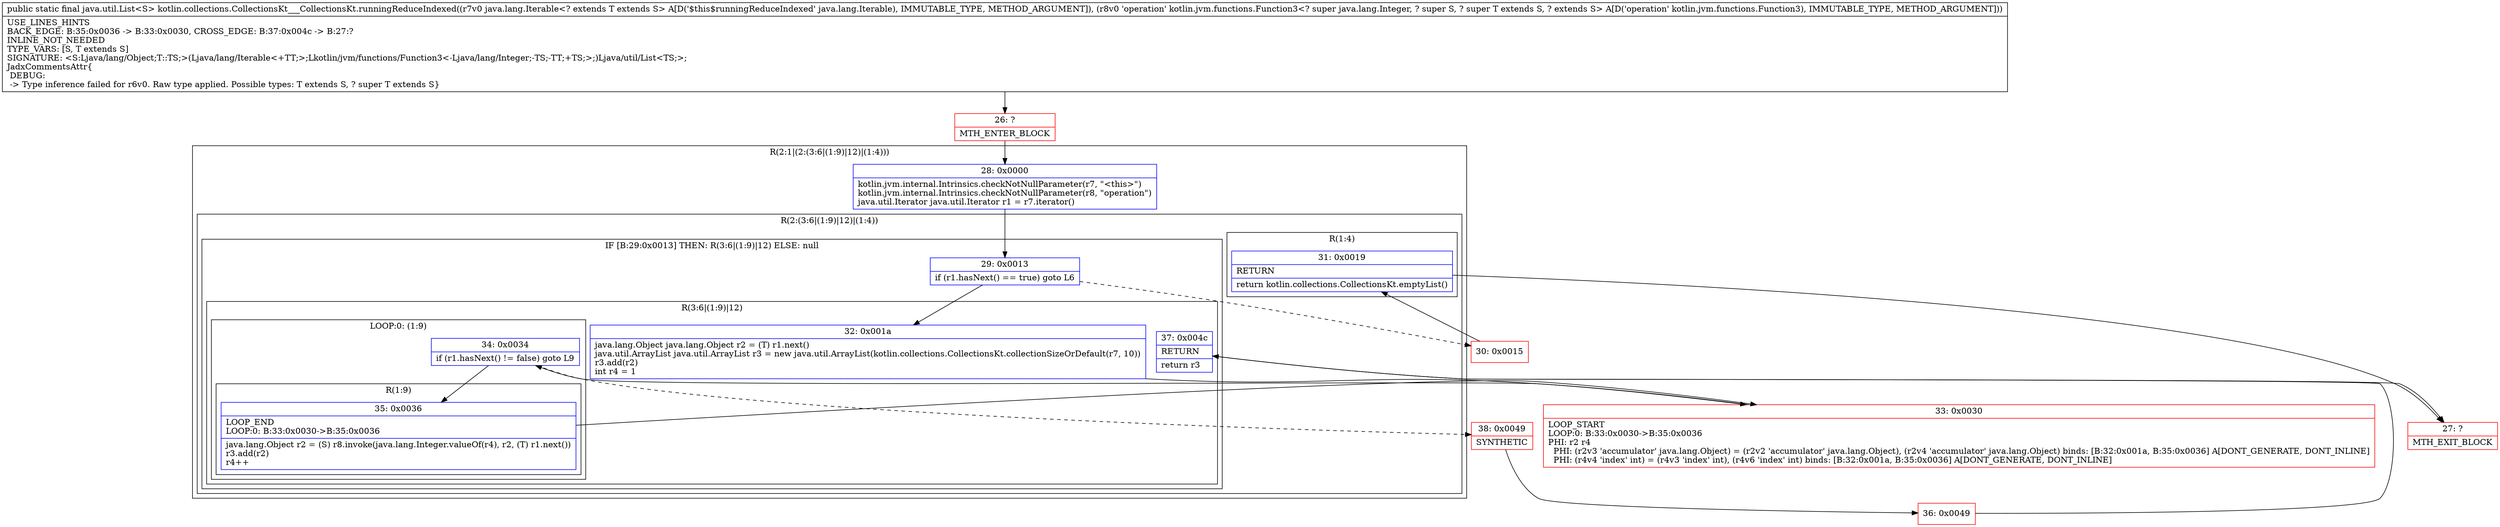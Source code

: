 digraph "CFG forkotlin.collections.CollectionsKt___CollectionsKt.runningReduceIndexed(Ljava\/lang\/Iterable;Lkotlin\/jvm\/functions\/Function3;)Ljava\/util\/List;" {
subgraph cluster_Region_1548889437 {
label = "R(2:1|(2:(3:6|(1:9)|12)|(1:4)))";
node [shape=record,color=blue];
Node_28 [shape=record,label="{28\:\ 0x0000|kotlin.jvm.internal.Intrinsics.checkNotNullParameter(r7, \"\<this\>\")\lkotlin.jvm.internal.Intrinsics.checkNotNullParameter(r8, \"operation\")\ljava.util.Iterator java.util.Iterator r1 = r7.iterator()\l}"];
subgraph cluster_Region_529784990 {
label = "R(2:(3:6|(1:9)|12)|(1:4))";
node [shape=record,color=blue];
subgraph cluster_IfRegion_347959686 {
label = "IF [B:29:0x0013] THEN: R(3:6|(1:9)|12) ELSE: null";
node [shape=record,color=blue];
Node_29 [shape=record,label="{29\:\ 0x0013|if (r1.hasNext() == true) goto L6\l}"];
subgraph cluster_Region_723620682 {
label = "R(3:6|(1:9)|12)";
node [shape=record,color=blue];
Node_32 [shape=record,label="{32\:\ 0x001a|java.lang.Object java.lang.Object r2 = (T) r1.next()\ljava.util.ArrayList java.util.ArrayList r3 = new java.util.ArrayList(kotlin.collections.CollectionsKt.collectionSizeOrDefault(r7, 10))\lr3.add(r2)\lint r4 = 1\l}"];
subgraph cluster_LoopRegion_13504795 {
label = "LOOP:0: (1:9)";
node [shape=record,color=blue];
Node_34 [shape=record,label="{34\:\ 0x0034|if (r1.hasNext() != false) goto L9\l}"];
subgraph cluster_Region_1295772826 {
label = "R(1:9)";
node [shape=record,color=blue];
Node_35 [shape=record,label="{35\:\ 0x0036|LOOP_END\lLOOP:0: B:33:0x0030\-\>B:35:0x0036\l|java.lang.Object r2 = (S) r8.invoke(java.lang.Integer.valueOf(r4), r2, (T) r1.next())\lr3.add(r2)\lr4++\l}"];
}
}
Node_37 [shape=record,label="{37\:\ 0x004c|RETURN\l|return r3\l}"];
}
}
subgraph cluster_Region_1829512530 {
label = "R(1:4)";
node [shape=record,color=blue];
Node_31 [shape=record,label="{31\:\ 0x0019|RETURN\l|return kotlin.collections.CollectionsKt.emptyList()\l}"];
}
}
}
Node_26 [shape=record,color=red,label="{26\:\ ?|MTH_ENTER_BLOCK\l}"];
Node_30 [shape=record,color=red,label="{30\:\ 0x0015}"];
Node_27 [shape=record,color=red,label="{27\:\ ?|MTH_EXIT_BLOCK\l}"];
Node_33 [shape=record,color=red,label="{33\:\ 0x0030|LOOP_START\lLOOP:0: B:33:0x0030\-\>B:35:0x0036\lPHI: r2 r4 \l  PHI: (r2v3 'accumulator' java.lang.Object) = (r2v2 'accumulator' java.lang.Object), (r2v4 'accumulator' java.lang.Object) binds: [B:32:0x001a, B:35:0x0036] A[DONT_GENERATE, DONT_INLINE]\l  PHI: (r4v4 'index' int) = (r4v3 'index' int), (r4v6 'index' int) binds: [B:32:0x001a, B:35:0x0036] A[DONT_GENERATE, DONT_INLINE]\l}"];
Node_38 [shape=record,color=red,label="{38\:\ 0x0049|SYNTHETIC\l}"];
Node_36 [shape=record,color=red,label="{36\:\ 0x0049}"];
MethodNode[shape=record,label="{public static final java.util.List\<S\> kotlin.collections.CollectionsKt___CollectionsKt.runningReduceIndexed((r7v0 java.lang.Iterable\<? extends T extends S\> A[D('$this$runningReduceIndexed' java.lang.Iterable), IMMUTABLE_TYPE, METHOD_ARGUMENT]), (r8v0 'operation' kotlin.jvm.functions.Function3\<? super java.lang.Integer, ? super S, ? super T extends S, ? extends S\> A[D('operation' kotlin.jvm.functions.Function3), IMMUTABLE_TYPE, METHOD_ARGUMENT]))  | USE_LINES_HINTS\lBACK_EDGE: B:35:0x0036 \-\> B:33:0x0030, CROSS_EDGE: B:37:0x004c \-\> B:27:?\lINLINE_NOT_NEEDED\lTYPE_VARS: [S, T extends S]\lSIGNATURE: \<S:Ljava\/lang\/Object;T::TS;\>(Ljava\/lang\/Iterable\<+TT;\>;Lkotlin\/jvm\/functions\/Function3\<\-Ljava\/lang\/Integer;\-TS;\-TT;+TS;\>;)Ljava\/util\/List\<TS;\>;\lJadxCommentsAttr\{\l DEBUG: \l \-\> Type inference failed for r6v0. Raw type applied. Possible types: T extends S, ? super T extends S\}\l}"];
MethodNode -> Node_26;Node_28 -> Node_29;
Node_29 -> Node_30[style=dashed];
Node_29 -> Node_32;
Node_32 -> Node_33;
Node_34 -> Node_35;
Node_34 -> Node_38[style=dashed];
Node_35 -> Node_33;
Node_37 -> Node_27;
Node_31 -> Node_27;
Node_26 -> Node_28;
Node_30 -> Node_31;
Node_33 -> Node_34;
Node_38 -> Node_36;
Node_36 -> Node_37;
}

